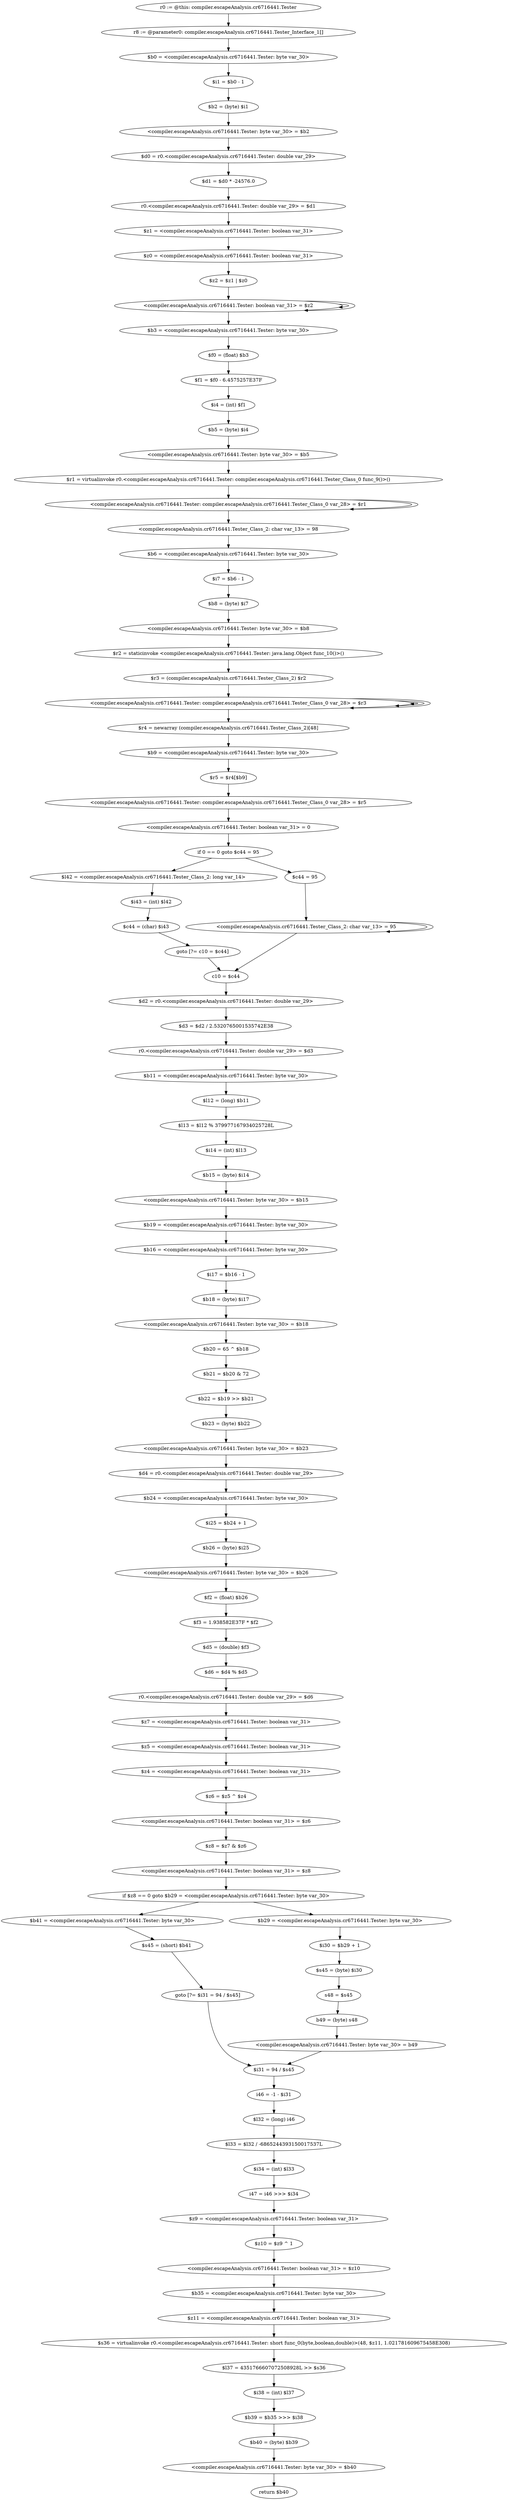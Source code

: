 digraph "unitGraph" {
    "r0 := @this: compiler.escapeAnalysis.cr6716441.Tester"
    "r8 := @parameter0: compiler.escapeAnalysis.cr6716441.Tester_Interface_1[]"
    "$b0 = <compiler.escapeAnalysis.cr6716441.Tester: byte var_30>"
    "$i1 = $b0 - 1"
    "$b2 = (byte) $i1"
    "<compiler.escapeAnalysis.cr6716441.Tester: byte var_30> = $b2"
    "$d0 = r0.<compiler.escapeAnalysis.cr6716441.Tester: double var_29>"
    "$d1 = $d0 * -24576.0"
    "r0.<compiler.escapeAnalysis.cr6716441.Tester: double var_29> = $d1"
    "$z1 = <compiler.escapeAnalysis.cr6716441.Tester: boolean var_31>"
    "$z0 = <compiler.escapeAnalysis.cr6716441.Tester: boolean var_31>"
    "$z2 = $z1 | $z0"
    "<compiler.escapeAnalysis.cr6716441.Tester: boolean var_31> = $z2"
    "$b3 = <compiler.escapeAnalysis.cr6716441.Tester: byte var_30>"
    "$f0 = (float) $b3"
    "$f1 = $f0 - 6.4575257E37F"
    "$i4 = (int) $f1"
    "$b5 = (byte) $i4"
    "<compiler.escapeAnalysis.cr6716441.Tester: byte var_30> = $b5"
    "$r1 = virtualinvoke r0.<compiler.escapeAnalysis.cr6716441.Tester: compiler.escapeAnalysis.cr6716441.Tester_Class_0 func_9()>()"
    "<compiler.escapeAnalysis.cr6716441.Tester: compiler.escapeAnalysis.cr6716441.Tester_Class_0 var_28> = $r1"
    "<compiler.escapeAnalysis.cr6716441.Tester_Class_2: char var_13> = 98"
    "$b6 = <compiler.escapeAnalysis.cr6716441.Tester: byte var_30>"
    "$i7 = $b6 - 1"
    "$b8 = (byte) $i7"
    "<compiler.escapeAnalysis.cr6716441.Tester: byte var_30> = $b8"
    "$r2 = staticinvoke <compiler.escapeAnalysis.cr6716441.Tester: java.lang.Object func_10()>()"
    "$r3 = (compiler.escapeAnalysis.cr6716441.Tester_Class_2) $r2"
    "<compiler.escapeAnalysis.cr6716441.Tester: compiler.escapeAnalysis.cr6716441.Tester_Class_0 var_28> = $r3"
    "$r4 = newarray (compiler.escapeAnalysis.cr6716441.Tester_Class_2)[48]"
    "$b9 = <compiler.escapeAnalysis.cr6716441.Tester: byte var_30>"
    "$r5 = $r4[$b9]"
    "<compiler.escapeAnalysis.cr6716441.Tester: compiler.escapeAnalysis.cr6716441.Tester_Class_0 var_28> = $r5"
    "<compiler.escapeAnalysis.cr6716441.Tester: boolean var_31> = 0"
    "if 0 == 0 goto $c44 = 95"
    "$l42 = <compiler.escapeAnalysis.cr6716441.Tester_Class_2: long var_14>"
    "$i43 = (int) $l42"
    "$c44 = (char) $i43"
    "goto [?= c10 = $c44]"
    "$c44 = 95"
    "<compiler.escapeAnalysis.cr6716441.Tester_Class_2: char var_13> = 95"
    "c10 = $c44"
    "$d2 = r0.<compiler.escapeAnalysis.cr6716441.Tester: double var_29>"
    "$d3 = $d2 / 2.5320765001535742E38"
    "r0.<compiler.escapeAnalysis.cr6716441.Tester: double var_29> = $d3"
    "$b11 = <compiler.escapeAnalysis.cr6716441.Tester: byte var_30>"
    "$l12 = (long) $b11"
    "$l13 = $l12 % 379977167934025728L"
    "$i14 = (int) $l13"
    "$b15 = (byte) $i14"
    "<compiler.escapeAnalysis.cr6716441.Tester: byte var_30> = $b15"
    "$b19 = <compiler.escapeAnalysis.cr6716441.Tester: byte var_30>"
    "$b16 = <compiler.escapeAnalysis.cr6716441.Tester: byte var_30>"
    "$i17 = $b16 - 1"
    "$b18 = (byte) $i17"
    "<compiler.escapeAnalysis.cr6716441.Tester: byte var_30> = $b18"
    "$b20 = 65 ^ $b18"
    "$b21 = $b20 & 72"
    "$b22 = $b19 >> $b21"
    "$b23 = (byte) $b22"
    "<compiler.escapeAnalysis.cr6716441.Tester: byte var_30> = $b23"
    "$d4 = r0.<compiler.escapeAnalysis.cr6716441.Tester: double var_29>"
    "$b24 = <compiler.escapeAnalysis.cr6716441.Tester: byte var_30>"
    "$i25 = $b24 + 1"
    "$b26 = (byte) $i25"
    "<compiler.escapeAnalysis.cr6716441.Tester: byte var_30> = $b26"
    "$f2 = (float) $b26"
    "$f3 = 1.938582E37F * $f2"
    "$d5 = (double) $f3"
    "$d6 = $d4 % $d5"
    "r0.<compiler.escapeAnalysis.cr6716441.Tester: double var_29> = $d6"
    "$z7 = <compiler.escapeAnalysis.cr6716441.Tester: boolean var_31>"
    "$z5 = <compiler.escapeAnalysis.cr6716441.Tester: boolean var_31>"
    "$z4 = <compiler.escapeAnalysis.cr6716441.Tester: boolean var_31>"
    "$z6 = $z5 ^ $z4"
    "<compiler.escapeAnalysis.cr6716441.Tester: boolean var_31> = $z6"
    "$z8 = $z7 & $z6"
    "<compiler.escapeAnalysis.cr6716441.Tester: boolean var_31> = $z8"
    "if $z8 == 0 goto $b29 = <compiler.escapeAnalysis.cr6716441.Tester: byte var_30>"
    "$b41 = <compiler.escapeAnalysis.cr6716441.Tester: byte var_30>"
    "$s45 = (short) $b41"
    "goto [?= $i31 = 94 / $s45]"
    "$b29 = <compiler.escapeAnalysis.cr6716441.Tester: byte var_30>"
    "$i30 = $b29 + 1"
    "$s45 = (byte) $i30"
    "s48 = $s45"
    "b49 = (byte) s48"
    "<compiler.escapeAnalysis.cr6716441.Tester: byte var_30> = b49"
    "$i31 = 94 / $s45"
    "i46 = -1 - $i31"
    "$l32 = (long) i46"
    "$l33 = $l32 / -6865244393150017537L"
    "$i34 = (int) $l33"
    "i47 = i46 >>> $i34"
    "$z9 = <compiler.escapeAnalysis.cr6716441.Tester: boolean var_31>"
    "$z10 = $z9 ^ 1"
    "<compiler.escapeAnalysis.cr6716441.Tester: boolean var_31> = $z10"
    "$b35 = <compiler.escapeAnalysis.cr6716441.Tester: byte var_30>"
    "$z11 = <compiler.escapeAnalysis.cr6716441.Tester: boolean var_31>"
    "$s36 = virtualinvoke r0.<compiler.escapeAnalysis.cr6716441.Tester: short func_0(byte,boolean,double)>(48, $z11, 1.021781609675458E308)"
    "$l37 = 4351766607072508928L >> $s36"
    "$i38 = (int) $l37"
    "$b39 = $b35 >>> $i38"
    "$b40 = (byte) $b39"
    "<compiler.escapeAnalysis.cr6716441.Tester: byte var_30> = $b40"
    "return $b40"
    "r0 := @this: compiler.escapeAnalysis.cr6716441.Tester"->"r8 := @parameter0: compiler.escapeAnalysis.cr6716441.Tester_Interface_1[]";
    "r8 := @parameter0: compiler.escapeAnalysis.cr6716441.Tester_Interface_1[]"->"$b0 = <compiler.escapeAnalysis.cr6716441.Tester: byte var_30>";
    "$b0 = <compiler.escapeAnalysis.cr6716441.Tester: byte var_30>"->"$i1 = $b0 - 1";
    "$i1 = $b0 - 1"->"$b2 = (byte) $i1";
    "$b2 = (byte) $i1"->"<compiler.escapeAnalysis.cr6716441.Tester: byte var_30> = $b2";
    "<compiler.escapeAnalysis.cr6716441.Tester: byte var_30> = $b2"->"$d0 = r0.<compiler.escapeAnalysis.cr6716441.Tester: double var_29>";
    "$d0 = r0.<compiler.escapeAnalysis.cr6716441.Tester: double var_29>"->"$d1 = $d0 * -24576.0";
    "$d1 = $d0 * -24576.0"->"r0.<compiler.escapeAnalysis.cr6716441.Tester: double var_29> = $d1";
    "r0.<compiler.escapeAnalysis.cr6716441.Tester: double var_29> = $d1"->"$z1 = <compiler.escapeAnalysis.cr6716441.Tester: boolean var_31>";
    "$z1 = <compiler.escapeAnalysis.cr6716441.Tester: boolean var_31>"->"$z0 = <compiler.escapeAnalysis.cr6716441.Tester: boolean var_31>";
    "$z0 = <compiler.escapeAnalysis.cr6716441.Tester: boolean var_31>"->"$z2 = $z1 | $z0";
    "$z2 = $z1 | $z0"->"<compiler.escapeAnalysis.cr6716441.Tester: boolean var_31> = $z2";
    "<compiler.escapeAnalysis.cr6716441.Tester: boolean var_31> = $z2"->"<compiler.escapeAnalysis.cr6716441.Tester: boolean var_31> = $z2";
    "<compiler.escapeAnalysis.cr6716441.Tester: boolean var_31> = $z2"->"<compiler.escapeAnalysis.cr6716441.Tester: boolean var_31> = $z2";
    "<compiler.escapeAnalysis.cr6716441.Tester: boolean var_31> = $z2"->"$b3 = <compiler.escapeAnalysis.cr6716441.Tester: byte var_30>";
    "$b3 = <compiler.escapeAnalysis.cr6716441.Tester: byte var_30>"->"$f0 = (float) $b3";
    "$f0 = (float) $b3"->"$f1 = $f0 - 6.4575257E37F";
    "$f1 = $f0 - 6.4575257E37F"->"$i4 = (int) $f1";
    "$i4 = (int) $f1"->"$b5 = (byte) $i4";
    "$b5 = (byte) $i4"->"<compiler.escapeAnalysis.cr6716441.Tester: byte var_30> = $b5";
    "<compiler.escapeAnalysis.cr6716441.Tester: byte var_30> = $b5"->"$r1 = virtualinvoke r0.<compiler.escapeAnalysis.cr6716441.Tester: compiler.escapeAnalysis.cr6716441.Tester_Class_0 func_9()>()";
    "$r1 = virtualinvoke r0.<compiler.escapeAnalysis.cr6716441.Tester: compiler.escapeAnalysis.cr6716441.Tester_Class_0 func_9()>()"->"<compiler.escapeAnalysis.cr6716441.Tester: compiler.escapeAnalysis.cr6716441.Tester_Class_0 var_28> = $r1";
    "<compiler.escapeAnalysis.cr6716441.Tester: compiler.escapeAnalysis.cr6716441.Tester_Class_0 var_28> = $r1"->"<compiler.escapeAnalysis.cr6716441.Tester: compiler.escapeAnalysis.cr6716441.Tester_Class_0 var_28> = $r1";
    "<compiler.escapeAnalysis.cr6716441.Tester: compiler.escapeAnalysis.cr6716441.Tester_Class_0 var_28> = $r1"->"<compiler.escapeAnalysis.cr6716441.Tester_Class_2: char var_13> = 98";
    "<compiler.escapeAnalysis.cr6716441.Tester_Class_2: char var_13> = 98"->"$b6 = <compiler.escapeAnalysis.cr6716441.Tester: byte var_30>";
    "$b6 = <compiler.escapeAnalysis.cr6716441.Tester: byte var_30>"->"$i7 = $b6 - 1";
    "$i7 = $b6 - 1"->"$b8 = (byte) $i7";
    "$b8 = (byte) $i7"->"<compiler.escapeAnalysis.cr6716441.Tester: byte var_30> = $b8";
    "<compiler.escapeAnalysis.cr6716441.Tester: byte var_30> = $b8"->"$r2 = staticinvoke <compiler.escapeAnalysis.cr6716441.Tester: java.lang.Object func_10()>()";
    "$r2 = staticinvoke <compiler.escapeAnalysis.cr6716441.Tester: java.lang.Object func_10()>()"->"$r3 = (compiler.escapeAnalysis.cr6716441.Tester_Class_2) $r2";
    "$r3 = (compiler.escapeAnalysis.cr6716441.Tester_Class_2) $r2"->"<compiler.escapeAnalysis.cr6716441.Tester: compiler.escapeAnalysis.cr6716441.Tester_Class_0 var_28> = $r3";
    "<compiler.escapeAnalysis.cr6716441.Tester: compiler.escapeAnalysis.cr6716441.Tester_Class_0 var_28> = $r3"->"<compiler.escapeAnalysis.cr6716441.Tester: compiler.escapeAnalysis.cr6716441.Tester_Class_0 var_28> = $r3";
    "<compiler.escapeAnalysis.cr6716441.Tester: compiler.escapeAnalysis.cr6716441.Tester_Class_0 var_28> = $r3"->"<compiler.escapeAnalysis.cr6716441.Tester: compiler.escapeAnalysis.cr6716441.Tester_Class_0 var_28> = $r3";
    "<compiler.escapeAnalysis.cr6716441.Tester: compiler.escapeAnalysis.cr6716441.Tester_Class_0 var_28> = $r3"->"<compiler.escapeAnalysis.cr6716441.Tester: compiler.escapeAnalysis.cr6716441.Tester_Class_0 var_28> = $r3";
    "<compiler.escapeAnalysis.cr6716441.Tester: compiler.escapeAnalysis.cr6716441.Tester_Class_0 var_28> = $r3"->"$r4 = newarray (compiler.escapeAnalysis.cr6716441.Tester_Class_2)[48]";
    "$r4 = newarray (compiler.escapeAnalysis.cr6716441.Tester_Class_2)[48]"->"$b9 = <compiler.escapeAnalysis.cr6716441.Tester: byte var_30>";
    "$b9 = <compiler.escapeAnalysis.cr6716441.Tester: byte var_30>"->"$r5 = $r4[$b9]";
    "$r5 = $r4[$b9]"->"<compiler.escapeAnalysis.cr6716441.Tester: compiler.escapeAnalysis.cr6716441.Tester_Class_0 var_28> = $r5";
    "<compiler.escapeAnalysis.cr6716441.Tester: compiler.escapeAnalysis.cr6716441.Tester_Class_0 var_28> = $r5"->"<compiler.escapeAnalysis.cr6716441.Tester: boolean var_31> = 0";
    "<compiler.escapeAnalysis.cr6716441.Tester: boolean var_31> = 0"->"if 0 == 0 goto $c44 = 95";
    "if 0 == 0 goto $c44 = 95"->"$l42 = <compiler.escapeAnalysis.cr6716441.Tester_Class_2: long var_14>";
    "if 0 == 0 goto $c44 = 95"->"$c44 = 95";
    "$l42 = <compiler.escapeAnalysis.cr6716441.Tester_Class_2: long var_14>"->"$i43 = (int) $l42";
    "$i43 = (int) $l42"->"$c44 = (char) $i43";
    "$c44 = (char) $i43"->"goto [?= c10 = $c44]";
    "goto [?= c10 = $c44]"->"c10 = $c44";
    "$c44 = 95"->"<compiler.escapeAnalysis.cr6716441.Tester_Class_2: char var_13> = 95";
    "<compiler.escapeAnalysis.cr6716441.Tester_Class_2: char var_13> = 95"->"<compiler.escapeAnalysis.cr6716441.Tester_Class_2: char var_13> = 95";
    "<compiler.escapeAnalysis.cr6716441.Tester_Class_2: char var_13> = 95"->"c10 = $c44";
    "c10 = $c44"->"$d2 = r0.<compiler.escapeAnalysis.cr6716441.Tester: double var_29>";
    "$d2 = r0.<compiler.escapeAnalysis.cr6716441.Tester: double var_29>"->"$d3 = $d2 / 2.5320765001535742E38";
    "$d3 = $d2 / 2.5320765001535742E38"->"r0.<compiler.escapeAnalysis.cr6716441.Tester: double var_29> = $d3";
    "r0.<compiler.escapeAnalysis.cr6716441.Tester: double var_29> = $d3"->"$b11 = <compiler.escapeAnalysis.cr6716441.Tester: byte var_30>";
    "$b11 = <compiler.escapeAnalysis.cr6716441.Tester: byte var_30>"->"$l12 = (long) $b11";
    "$l12 = (long) $b11"->"$l13 = $l12 % 379977167934025728L";
    "$l13 = $l12 % 379977167934025728L"->"$i14 = (int) $l13";
    "$i14 = (int) $l13"->"$b15 = (byte) $i14";
    "$b15 = (byte) $i14"->"<compiler.escapeAnalysis.cr6716441.Tester: byte var_30> = $b15";
    "<compiler.escapeAnalysis.cr6716441.Tester: byte var_30> = $b15"->"$b19 = <compiler.escapeAnalysis.cr6716441.Tester: byte var_30>";
    "$b19 = <compiler.escapeAnalysis.cr6716441.Tester: byte var_30>"->"$b16 = <compiler.escapeAnalysis.cr6716441.Tester: byte var_30>";
    "$b16 = <compiler.escapeAnalysis.cr6716441.Tester: byte var_30>"->"$i17 = $b16 - 1";
    "$i17 = $b16 - 1"->"$b18 = (byte) $i17";
    "$b18 = (byte) $i17"->"<compiler.escapeAnalysis.cr6716441.Tester: byte var_30> = $b18";
    "<compiler.escapeAnalysis.cr6716441.Tester: byte var_30> = $b18"->"$b20 = 65 ^ $b18";
    "$b20 = 65 ^ $b18"->"$b21 = $b20 & 72";
    "$b21 = $b20 & 72"->"$b22 = $b19 >> $b21";
    "$b22 = $b19 >> $b21"->"$b23 = (byte) $b22";
    "$b23 = (byte) $b22"->"<compiler.escapeAnalysis.cr6716441.Tester: byte var_30> = $b23";
    "<compiler.escapeAnalysis.cr6716441.Tester: byte var_30> = $b23"->"$d4 = r0.<compiler.escapeAnalysis.cr6716441.Tester: double var_29>";
    "$d4 = r0.<compiler.escapeAnalysis.cr6716441.Tester: double var_29>"->"$b24 = <compiler.escapeAnalysis.cr6716441.Tester: byte var_30>";
    "$b24 = <compiler.escapeAnalysis.cr6716441.Tester: byte var_30>"->"$i25 = $b24 + 1";
    "$i25 = $b24 + 1"->"$b26 = (byte) $i25";
    "$b26 = (byte) $i25"->"<compiler.escapeAnalysis.cr6716441.Tester: byte var_30> = $b26";
    "<compiler.escapeAnalysis.cr6716441.Tester: byte var_30> = $b26"->"$f2 = (float) $b26";
    "$f2 = (float) $b26"->"$f3 = 1.938582E37F * $f2";
    "$f3 = 1.938582E37F * $f2"->"$d5 = (double) $f3";
    "$d5 = (double) $f3"->"$d6 = $d4 % $d5";
    "$d6 = $d4 % $d5"->"r0.<compiler.escapeAnalysis.cr6716441.Tester: double var_29> = $d6";
    "r0.<compiler.escapeAnalysis.cr6716441.Tester: double var_29> = $d6"->"$z7 = <compiler.escapeAnalysis.cr6716441.Tester: boolean var_31>";
    "$z7 = <compiler.escapeAnalysis.cr6716441.Tester: boolean var_31>"->"$z5 = <compiler.escapeAnalysis.cr6716441.Tester: boolean var_31>";
    "$z5 = <compiler.escapeAnalysis.cr6716441.Tester: boolean var_31>"->"$z4 = <compiler.escapeAnalysis.cr6716441.Tester: boolean var_31>";
    "$z4 = <compiler.escapeAnalysis.cr6716441.Tester: boolean var_31>"->"$z6 = $z5 ^ $z4";
    "$z6 = $z5 ^ $z4"->"<compiler.escapeAnalysis.cr6716441.Tester: boolean var_31> = $z6";
    "<compiler.escapeAnalysis.cr6716441.Tester: boolean var_31> = $z6"->"$z8 = $z7 & $z6";
    "$z8 = $z7 & $z6"->"<compiler.escapeAnalysis.cr6716441.Tester: boolean var_31> = $z8";
    "<compiler.escapeAnalysis.cr6716441.Tester: boolean var_31> = $z8"->"if $z8 == 0 goto $b29 = <compiler.escapeAnalysis.cr6716441.Tester: byte var_30>";
    "if $z8 == 0 goto $b29 = <compiler.escapeAnalysis.cr6716441.Tester: byte var_30>"->"$b41 = <compiler.escapeAnalysis.cr6716441.Tester: byte var_30>";
    "if $z8 == 0 goto $b29 = <compiler.escapeAnalysis.cr6716441.Tester: byte var_30>"->"$b29 = <compiler.escapeAnalysis.cr6716441.Tester: byte var_30>";
    "$b41 = <compiler.escapeAnalysis.cr6716441.Tester: byte var_30>"->"$s45 = (short) $b41";
    "$s45 = (short) $b41"->"goto [?= $i31 = 94 / $s45]";
    "goto [?= $i31 = 94 / $s45]"->"$i31 = 94 / $s45";
    "$b29 = <compiler.escapeAnalysis.cr6716441.Tester: byte var_30>"->"$i30 = $b29 + 1";
    "$i30 = $b29 + 1"->"$s45 = (byte) $i30";
    "$s45 = (byte) $i30"->"s48 = $s45";
    "s48 = $s45"->"b49 = (byte) s48";
    "b49 = (byte) s48"->"<compiler.escapeAnalysis.cr6716441.Tester: byte var_30> = b49";
    "<compiler.escapeAnalysis.cr6716441.Tester: byte var_30> = b49"->"$i31 = 94 / $s45";
    "$i31 = 94 / $s45"->"i46 = -1 - $i31";
    "i46 = -1 - $i31"->"$l32 = (long) i46";
    "$l32 = (long) i46"->"$l33 = $l32 / -6865244393150017537L";
    "$l33 = $l32 / -6865244393150017537L"->"$i34 = (int) $l33";
    "$i34 = (int) $l33"->"i47 = i46 >>> $i34";
    "i47 = i46 >>> $i34"->"$z9 = <compiler.escapeAnalysis.cr6716441.Tester: boolean var_31>";
    "$z9 = <compiler.escapeAnalysis.cr6716441.Tester: boolean var_31>"->"$z10 = $z9 ^ 1";
    "$z10 = $z9 ^ 1"->"<compiler.escapeAnalysis.cr6716441.Tester: boolean var_31> = $z10";
    "<compiler.escapeAnalysis.cr6716441.Tester: boolean var_31> = $z10"->"$b35 = <compiler.escapeAnalysis.cr6716441.Tester: byte var_30>";
    "$b35 = <compiler.escapeAnalysis.cr6716441.Tester: byte var_30>"->"$z11 = <compiler.escapeAnalysis.cr6716441.Tester: boolean var_31>";
    "$z11 = <compiler.escapeAnalysis.cr6716441.Tester: boolean var_31>"->"$s36 = virtualinvoke r0.<compiler.escapeAnalysis.cr6716441.Tester: short func_0(byte,boolean,double)>(48, $z11, 1.021781609675458E308)";
    "$s36 = virtualinvoke r0.<compiler.escapeAnalysis.cr6716441.Tester: short func_0(byte,boolean,double)>(48, $z11, 1.021781609675458E308)"->"$l37 = 4351766607072508928L >> $s36";
    "$l37 = 4351766607072508928L >> $s36"->"$i38 = (int) $l37";
    "$i38 = (int) $l37"->"$b39 = $b35 >>> $i38";
    "$b39 = $b35 >>> $i38"->"$b40 = (byte) $b39";
    "$b40 = (byte) $b39"->"<compiler.escapeAnalysis.cr6716441.Tester: byte var_30> = $b40";
    "<compiler.escapeAnalysis.cr6716441.Tester: byte var_30> = $b40"->"return $b40";
}
